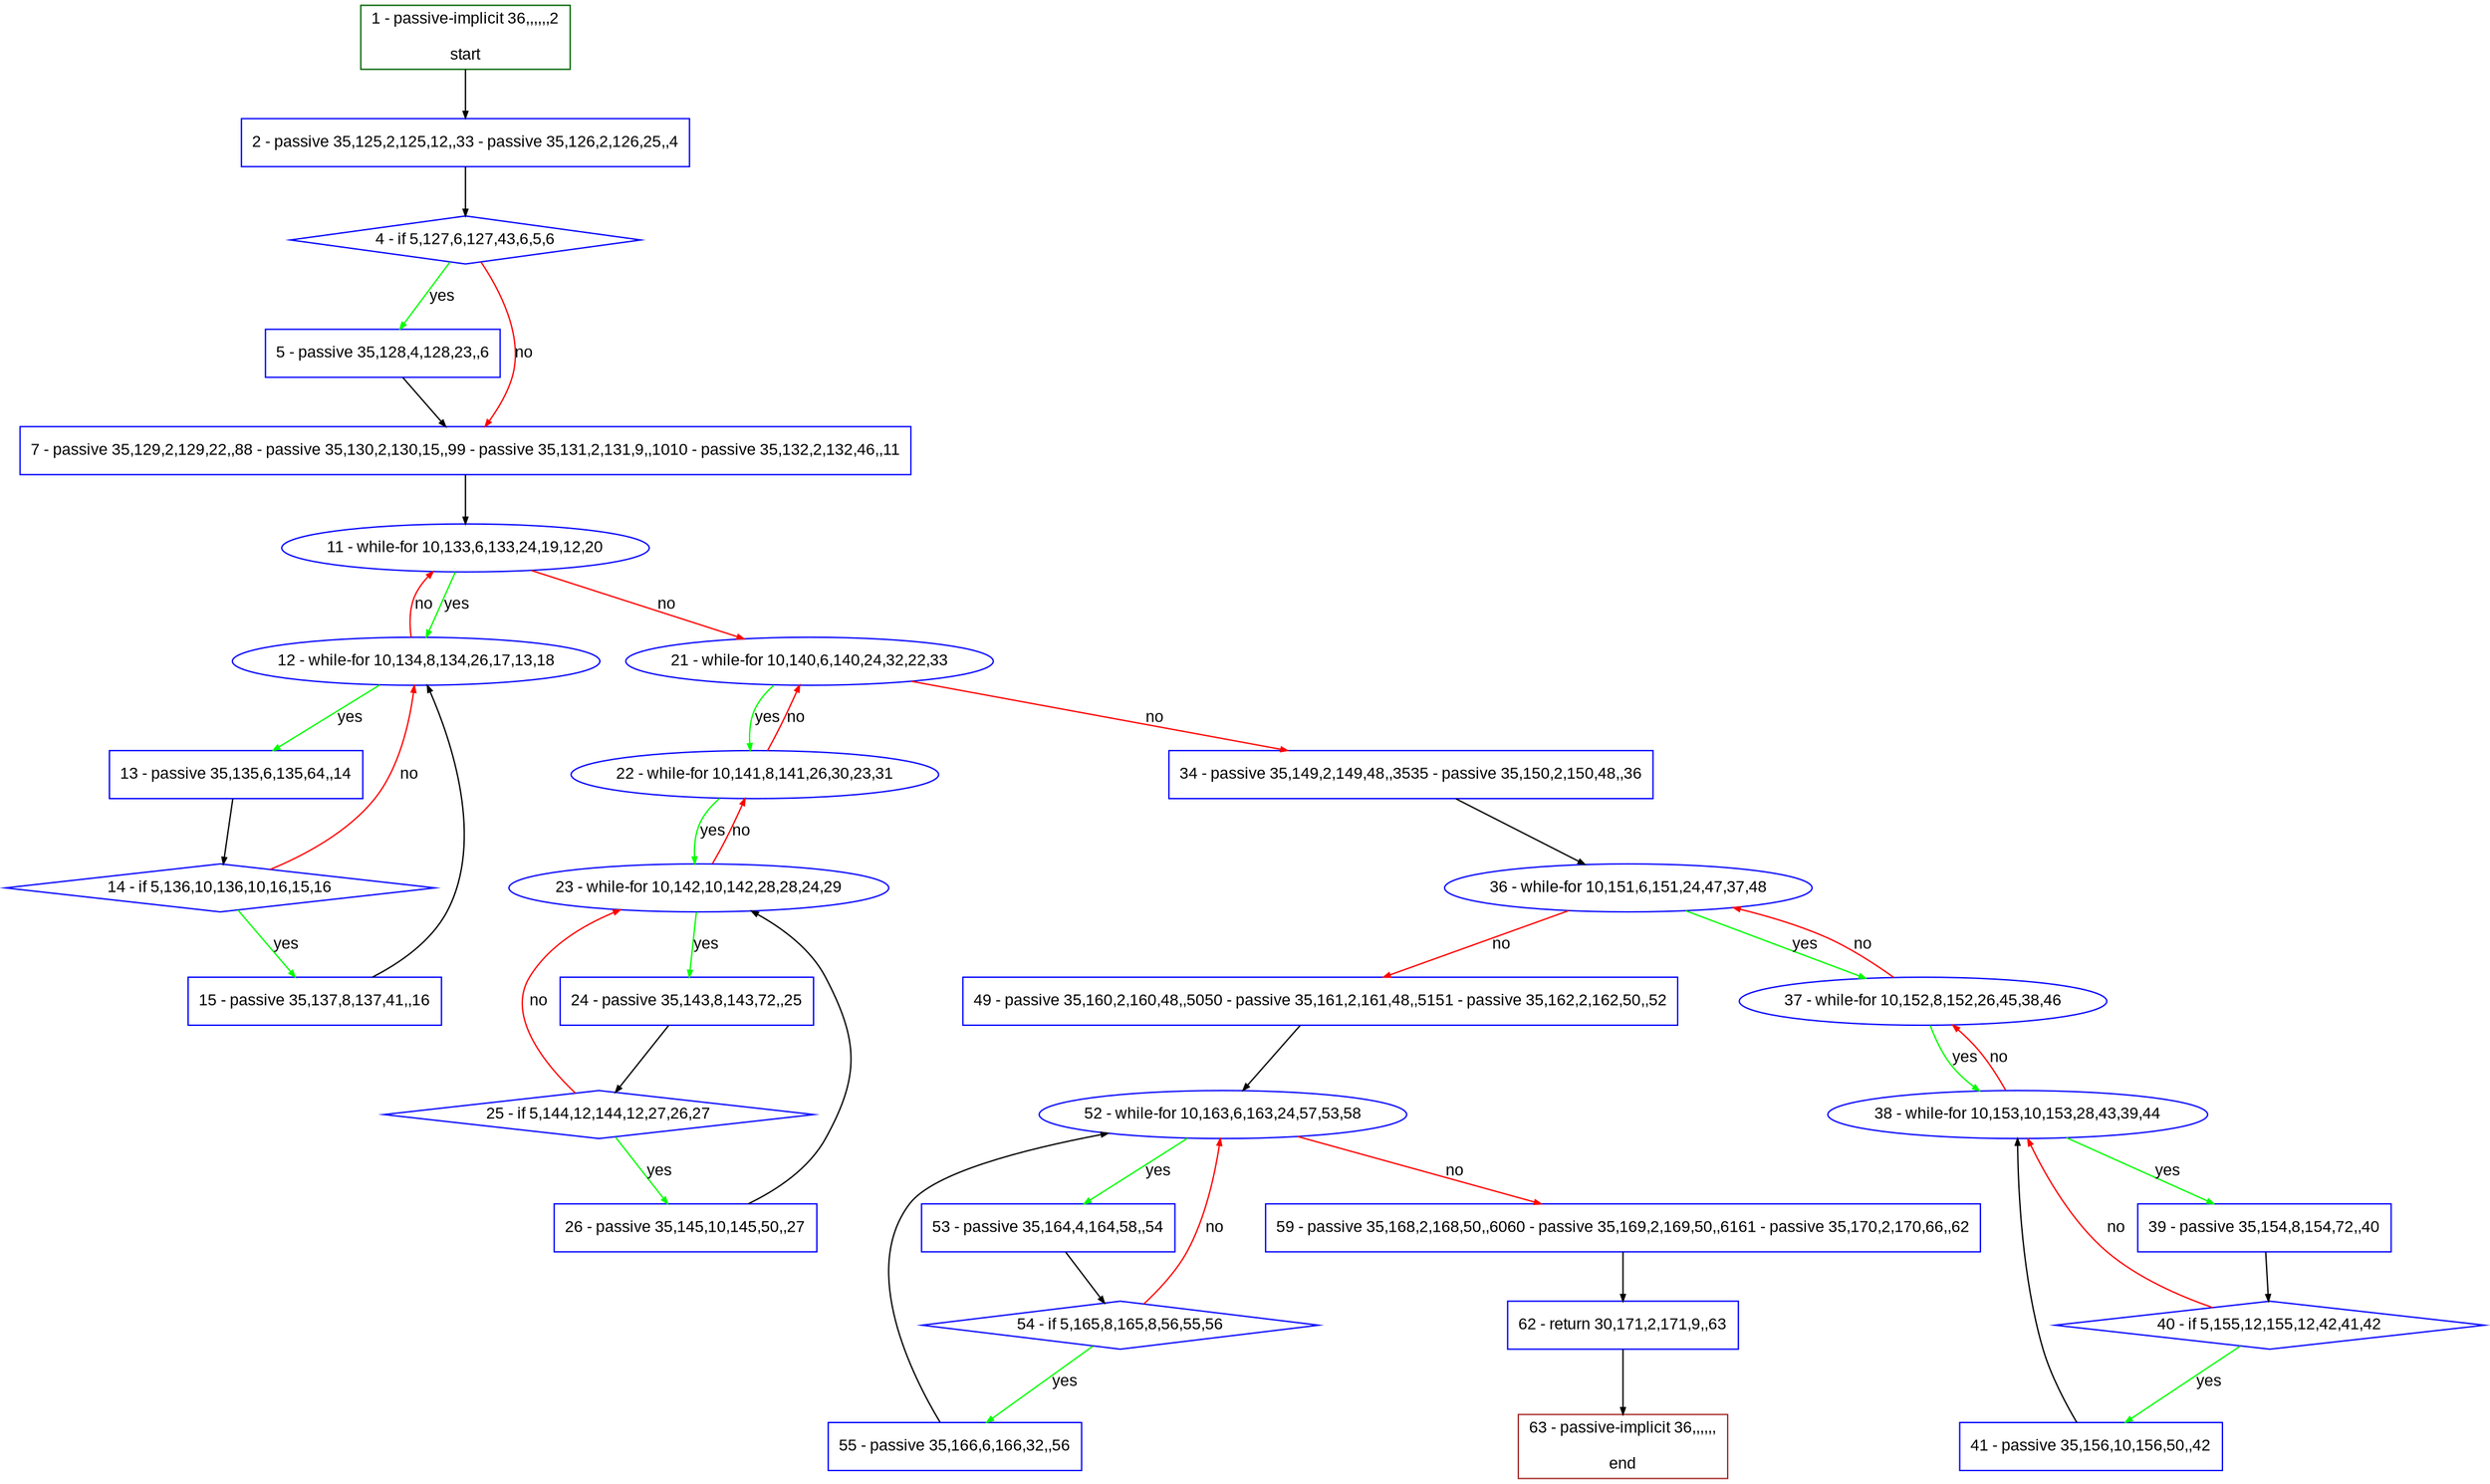 digraph "" {
  graph [pack="true", label="", fontsize="12", packmode="clust", fontname="Arial", fillcolor="#FFFFCC", bgcolor="white", style="rounded,filled", compound="true"];
  node [node_initialized="no", label="", color="grey", fontsize="12", fillcolor="white", fontname="Arial", style="filled", shape="rectangle", compound="true", fixedsize="false"];
  edge [fontcolor="black", arrowhead="normal", arrowtail="none", arrowsize="0.5", ltail="", label="", color="black", fontsize="12", lhead="", fontname="Arial", dir="forward", compound="true"];
  __N1 [label="2 - passive 35,125,2,125,12,,33 - passive 35,126,2,126,25,,4", color="#0000ff", fillcolor="#ffffff", style="filled", shape="box"];
  __N2 [label="1 - passive-implicit 36,,,,,,2\n\nstart", color="#006400", fillcolor="#ffffff", style="filled", shape="box"];
  __N3 [label="4 - if 5,127,6,127,43,6,5,6", color="#0000ff", fillcolor="#ffffff", style="filled", shape="diamond"];
  __N4 [label="5 - passive 35,128,4,128,23,,6", color="#0000ff", fillcolor="#ffffff", style="filled", shape="box"];
  __N5 [label="7 - passive 35,129,2,129,22,,88 - passive 35,130,2,130,15,,99 - passive 35,131,2,131,9,,1010 - passive 35,132,2,132,46,,11", color="#0000ff", fillcolor="#ffffff", style="filled", shape="box"];
  __N6 [label="11 - while-for 10,133,6,133,24,19,12,20", color="#0000ff", fillcolor="#ffffff", style="filled", shape="oval"];
  __N7 [label="12 - while-for 10,134,8,134,26,17,13,18", color="#0000ff", fillcolor="#ffffff", style="filled", shape="oval"];
  __N8 [label="21 - while-for 10,140,6,140,24,32,22,33", color="#0000ff", fillcolor="#ffffff", style="filled", shape="oval"];
  __N9 [label="13 - passive 35,135,6,135,64,,14", color="#0000ff", fillcolor="#ffffff", style="filled", shape="box"];
  __N10 [label="14 - if 5,136,10,136,10,16,15,16", color="#0000ff", fillcolor="#ffffff", style="filled", shape="diamond"];
  __N11 [label="15 - passive 35,137,8,137,41,,16", color="#0000ff", fillcolor="#ffffff", style="filled", shape="box"];
  __N12 [label="22 - while-for 10,141,8,141,26,30,23,31", color="#0000ff", fillcolor="#ffffff", style="filled", shape="oval"];
  __N13 [label="34 - passive 35,149,2,149,48,,3535 - passive 35,150,2,150,48,,36", color="#0000ff", fillcolor="#ffffff", style="filled", shape="box"];
  __N14 [label="23 - while-for 10,142,10,142,28,28,24,29", color="#0000ff", fillcolor="#ffffff", style="filled", shape="oval"];
  __N15 [label="24 - passive 35,143,8,143,72,,25", color="#0000ff", fillcolor="#ffffff", style="filled", shape="box"];
  __N16 [label="25 - if 5,144,12,144,12,27,26,27", color="#0000ff", fillcolor="#ffffff", style="filled", shape="diamond"];
  __N17 [label="26 - passive 35,145,10,145,50,,27", color="#0000ff", fillcolor="#ffffff", style="filled", shape="box"];
  __N18 [label="36 - while-for 10,151,6,151,24,47,37,48", color="#0000ff", fillcolor="#ffffff", style="filled", shape="oval"];
  __N19 [label="37 - while-for 10,152,8,152,26,45,38,46", color="#0000ff", fillcolor="#ffffff", style="filled", shape="oval"];
  __N20 [label="49 - passive 35,160,2,160,48,,5050 - passive 35,161,2,161,48,,5151 - passive 35,162,2,162,50,,52", color="#0000ff", fillcolor="#ffffff", style="filled", shape="box"];
  __N21 [label="38 - while-for 10,153,10,153,28,43,39,44", color="#0000ff", fillcolor="#ffffff", style="filled", shape="oval"];
  __N22 [label="39 - passive 35,154,8,154,72,,40", color="#0000ff", fillcolor="#ffffff", style="filled", shape="box"];
  __N23 [label="40 - if 5,155,12,155,12,42,41,42", color="#0000ff", fillcolor="#ffffff", style="filled", shape="diamond"];
  __N24 [label="41 - passive 35,156,10,156,50,,42", color="#0000ff", fillcolor="#ffffff", style="filled", shape="box"];
  __N25 [label="52 - while-for 10,163,6,163,24,57,53,58", color="#0000ff", fillcolor="#ffffff", style="filled", shape="oval"];
  __N26 [label="53 - passive 35,164,4,164,58,,54", color="#0000ff", fillcolor="#ffffff", style="filled", shape="box"];
  __N27 [label="59 - passive 35,168,2,168,50,,6060 - passive 35,169,2,169,50,,6161 - passive 35,170,2,170,66,,62", color="#0000ff", fillcolor="#ffffff", style="filled", shape="box"];
  __N28 [label="54 - if 5,165,8,165,8,56,55,56", color="#0000ff", fillcolor="#ffffff", style="filled", shape="diamond"];
  __N29 [label="55 - passive 35,166,6,166,32,,56", color="#0000ff", fillcolor="#ffffff", style="filled", shape="box"];
  __N30 [label="62 - return 30,171,2,171,9,,63", color="#0000ff", fillcolor="#ffffff", style="filled", shape="box"];
  __N31 [label="63 - passive-implicit 36,,,,,,\n\nend", color="#a52a2a", fillcolor="#ffffff", style="filled", shape="box"];
  __N2 -> __N1 [arrowhead="normal", arrowtail="none", color="#000000", label="", dir="forward"];
  __N1 -> __N3 [arrowhead="normal", arrowtail="none", color="#000000", label="", dir="forward"];
  __N3 -> __N4 [arrowhead="normal", arrowtail="none", color="#00ff00", label="yes", dir="forward"];
  __N3 -> __N5 [arrowhead="normal", arrowtail="none", color="#ff0000", label="no", dir="forward"];
  __N4 -> __N5 [arrowhead="normal", arrowtail="none", color="#000000", label="", dir="forward"];
  __N5 -> __N6 [arrowhead="normal", arrowtail="none", color="#000000", label="", dir="forward"];
  __N6 -> __N7 [arrowhead="normal", arrowtail="none", color="#00ff00", label="yes", dir="forward"];
  __N7 -> __N6 [arrowhead="normal", arrowtail="none", color="#ff0000", label="no", dir="forward"];
  __N6 -> __N8 [arrowhead="normal", arrowtail="none", color="#ff0000", label="no", dir="forward"];
  __N7 -> __N9 [arrowhead="normal", arrowtail="none", color="#00ff00", label="yes", dir="forward"];
  __N9 -> __N10 [arrowhead="normal", arrowtail="none", color="#000000", label="", dir="forward"];
  __N10 -> __N7 [arrowhead="normal", arrowtail="none", color="#ff0000", label="no", dir="forward"];
  __N10 -> __N11 [arrowhead="normal", arrowtail="none", color="#00ff00", label="yes", dir="forward"];
  __N11 -> __N7 [arrowhead="normal", arrowtail="none", color="#000000", label="", dir="forward"];
  __N8 -> __N12 [arrowhead="normal", arrowtail="none", color="#00ff00", label="yes", dir="forward"];
  __N12 -> __N8 [arrowhead="normal", arrowtail="none", color="#ff0000", label="no", dir="forward"];
  __N8 -> __N13 [arrowhead="normal", arrowtail="none", color="#ff0000", label="no", dir="forward"];
  __N12 -> __N14 [arrowhead="normal", arrowtail="none", color="#00ff00", label="yes", dir="forward"];
  __N14 -> __N12 [arrowhead="normal", arrowtail="none", color="#ff0000", label="no", dir="forward"];
  __N14 -> __N15 [arrowhead="normal", arrowtail="none", color="#00ff00", label="yes", dir="forward"];
  __N15 -> __N16 [arrowhead="normal", arrowtail="none", color="#000000", label="", dir="forward"];
  __N16 -> __N14 [arrowhead="normal", arrowtail="none", color="#ff0000", label="no", dir="forward"];
  __N16 -> __N17 [arrowhead="normal", arrowtail="none", color="#00ff00", label="yes", dir="forward"];
  __N17 -> __N14 [arrowhead="normal", arrowtail="none", color="#000000", label="", dir="forward"];
  __N13 -> __N18 [arrowhead="normal", arrowtail="none", color="#000000", label="", dir="forward"];
  __N18 -> __N19 [arrowhead="normal", arrowtail="none", color="#00ff00", label="yes", dir="forward"];
  __N19 -> __N18 [arrowhead="normal", arrowtail="none", color="#ff0000", label="no", dir="forward"];
  __N18 -> __N20 [arrowhead="normal", arrowtail="none", color="#ff0000", label="no", dir="forward"];
  __N19 -> __N21 [arrowhead="normal", arrowtail="none", color="#00ff00", label="yes", dir="forward"];
  __N21 -> __N19 [arrowhead="normal", arrowtail="none", color="#ff0000", label="no", dir="forward"];
  __N21 -> __N22 [arrowhead="normal", arrowtail="none", color="#00ff00", label="yes", dir="forward"];
  __N22 -> __N23 [arrowhead="normal", arrowtail="none", color="#000000", label="", dir="forward"];
  __N23 -> __N21 [arrowhead="normal", arrowtail="none", color="#ff0000", label="no", dir="forward"];
  __N23 -> __N24 [arrowhead="normal", arrowtail="none", color="#00ff00", label="yes", dir="forward"];
  __N24 -> __N21 [arrowhead="normal", arrowtail="none", color="#000000", label="", dir="forward"];
  __N20 -> __N25 [arrowhead="normal", arrowtail="none", color="#000000", label="", dir="forward"];
  __N25 -> __N26 [arrowhead="normal", arrowtail="none", color="#00ff00", label="yes", dir="forward"];
  __N25 -> __N27 [arrowhead="normal", arrowtail="none", color="#ff0000", label="no", dir="forward"];
  __N26 -> __N28 [arrowhead="normal", arrowtail="none", color="#000000", label="", dir="forward"];
  __N28 -> __N25 [arrowhead="normal", arrowtail="none", color="#ff0000", label="no", dir="forward"];
  __N28 -> __N29 [arrowhead="normal", arrowtail="none", color="#00ff00", label="yes", dir="forward"];
  __N29 -> __N25 [arrowhead="normal", arrowtail="none", color="#000000", label="", dir="forward"];
  __N27 -> __N30 [arrowhead="normal", arrowtail="none", color="#000000", label="", dir="forward"];
  __N30 -> __N31 [arrowhead="normal", arrowtail="none", color="#000000", label="", dir="forward"];
}
